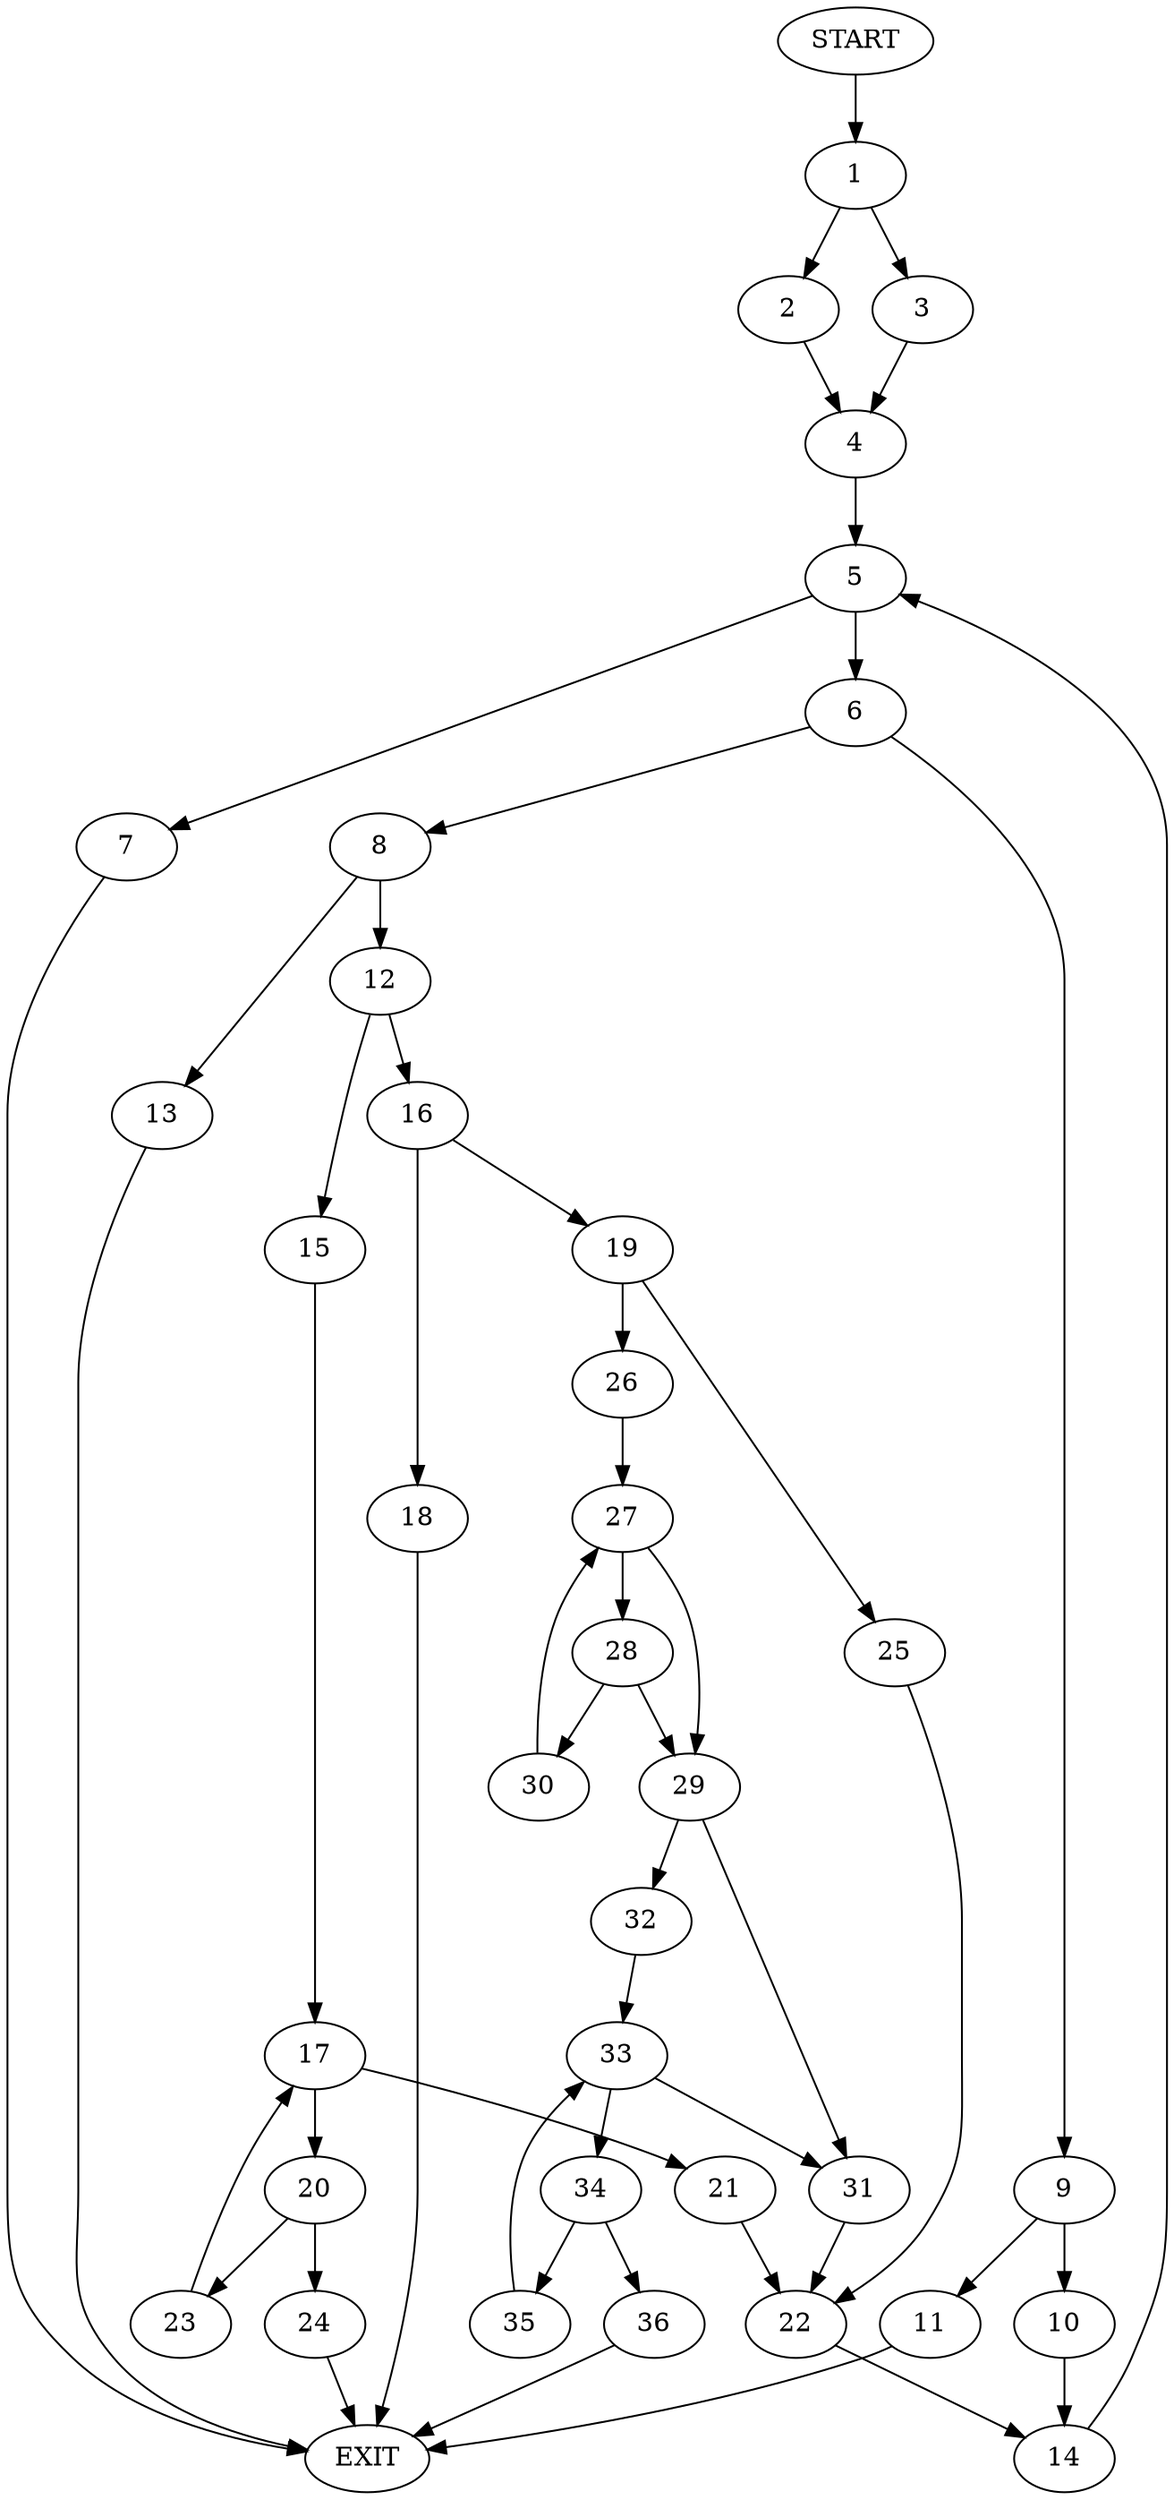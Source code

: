 digraph {
0 [label="START"]
37 [label="EXIT"]
0 -> 1
1 -> 2
1 -> 3
3 -> 4
2 -> 4
4 -> 5
5 -> 6
5 -> 7
6 -> 8
6 -> 9
7 -> 37
9 -> 10
9 -> 11
8 -> 12
8 -> 13
11 -> 37
10 -> 14
14 -> 5
13 -> 37
12 -> 15
12 -> 16
15 -> 17
16 -> 18
16 -> 19
17 -> 20
17 -> 21
21 -> 22
20 -> 23
20 -> 24
24 -> 37
23 -> 17
22 -> 14
19 -> 25
19 -> 26
18 -> 37
25 -> 22
26 -> 27
27 -> 28
27 -> 29
28 -> 29
28 -> 30
29 -> 31
29 -> 32
30 -> 27
32 -> 33
31 -> 22
33 -> 31
33 -> 34
34 -> 35
34 -> 36
35 -> 33
36 -> 37
}
